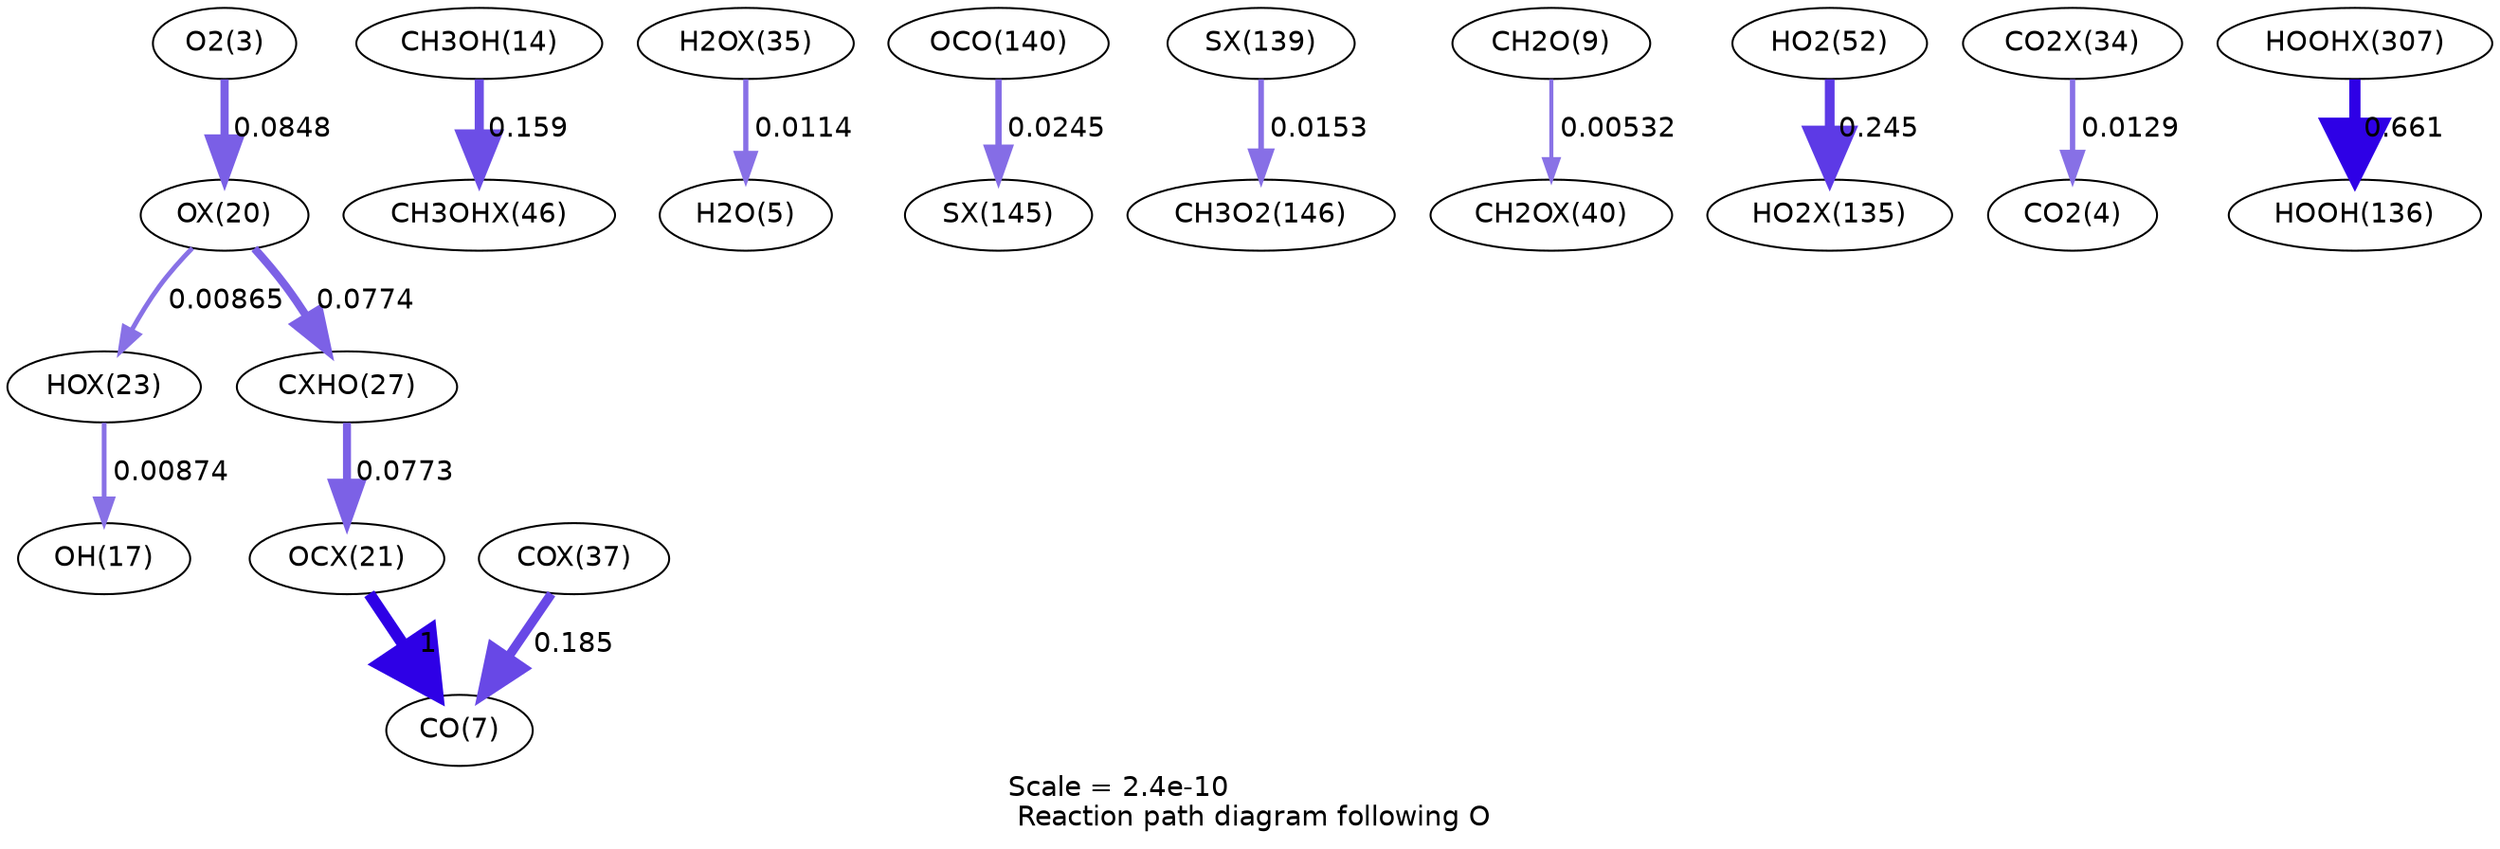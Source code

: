 digraph reaction_paths {
center=1;
s5 -> s36[fontname="Helvetica", penwidth=4.14, arrowsize=2.07, color="0.7, 0.585, 0.9"
, label=" 0.0848"];
s36 -> s39[fontname="Helvetica", penwidth=2.41, arrowsize=1.21, color="0.7, 0.509, 0.9"
, label=" 0.00865"];
s36 -> s42[fontname="Helvetica", penwidth=4.07, arrowsize=2.03, color="0.7, 0.577, 0.9"
, label=" 0.0774"];
s39 -> s19[fontname="Helvetica", penwidth=2.42, arrowsize=1.21, color="0.7, 0.509, 0.9"
, label=" 0.00874"];
s16 -> s53[fontname="Helvetica", penwidth=4.61, arrowsize=2.3, color="0.7, 0.659, 0.9"
, label=" 0.159"];
s45 -> s7[fontname="Helvetica", penwidth=2.62, arrowsize=1.31, color="0.7, 0.511, 0.9"
, label=" 0.0114"];
s28 -> s59[fontname="Helvetica", penwidth=3.2, arrowsize=1.6, color="0.7, 0.525, 0.9"
, label=" 0.0245"];
s57 -> s29[fontname="Helvetica", penwidth=2.84, arrowsize=1.42, color="0.7, 0.515, 0.9"
, label=" 0.0153"];
s11 -> s50[fontname="Helvetica", penwidth=2.05, arrowsize=1.02, color="0.7, 0.505, 0.9"
, label=" 0.00532"];
s21 -> s56[fontname="Helvetica", penwidth=4.94, arrowsize=2.47, color="0.7, 0.745, 0.9"
, label=" 0.245"];
s37 -> s9[fontname="Helvetica", penwidth=6, arrowsize=3, color="0.7, 1.5, 0.9"
, label=" 1"];
s47 -> s9[fontname="Helvetica", penwidth=4.72, arrowsize=2.36, color="0.7, 0.685, 0.9"
, label=" 0.185"];
s42 -> s37[fontname="Helvetica", penwidth=4.07, arrowsize=2.03, color="0.7, 0.577, 0.9"
, label=" 0.0773"];
s44 -> s6[fontname="Helvetica", penwidth=2.71, arrowsize=1.36, color="0.7, 0.513, 0.9"
, label=" 0.0129"];
s65 -> s27[fontname="Helvetica", penwidth=5.69, arrowsize=2.84, color="0.7, 1.16, 0.9"
, label=" 0.661"];
s5 [ fontname="Helvetica", label="O2(3)"];
s6 [ fontname="Helvetica", label="CO2(4)"];
s7 [ fontname="Helvetica", label="H2O(5)"];
s9 [ fontname="Helvetica", label="CO(7)"];
s11 [ fontname="Helvetica", label="CH2O(9)"];
s16 [ fontname="Helvetica", label="CH3OH(14)"];
s19 [ fontname="Helvetica", label="OH(17)"];
s21 [ fontname="Helvetica", label="HO2(52)"];
s27 [ fontname="Helvetica", label="HOOH(136)"];
s28 [ fontname="Helvetica", label="OCO(140)"];
s29 [ fontname="Helvetica", label="CH3O2(146)"];
s36 [ fontname="Helvetica", label="OX(20)"];
s37 [ fontname="Helvetica", label="OCX(21)"];
s39 [ fontname="Helvetica", label="HOX(23)"];
s42 [ fontname="Helvetica", label="CXHO(27)"];
s44 [ fontname="Helvetica", label="CO2X(34)"];
s45 [ fontname="Helvetica", label="H2OX(35)"];
s47 [ fontname="Helvetica", label="COX(37)"];
s50 [ fontname="Helvetica", label="CH2OX(40)"];
s53 [ fontname="Helvetica", label="CH3OHX(46)"];
s56 [ fontname="Helvetica", label="HO2X(135)"];
s57 [ fontname="Helvetica", label="SX(139)"];
s59 [ fontname="Helvetica", label="SX(145)"];
s65 [ fontname="Helvetica", label="HOOHX(307)"];
 label = "Scale = 2.4e-10\l Reaction path diagram following O";
 fontname = "Helvetica";
}
